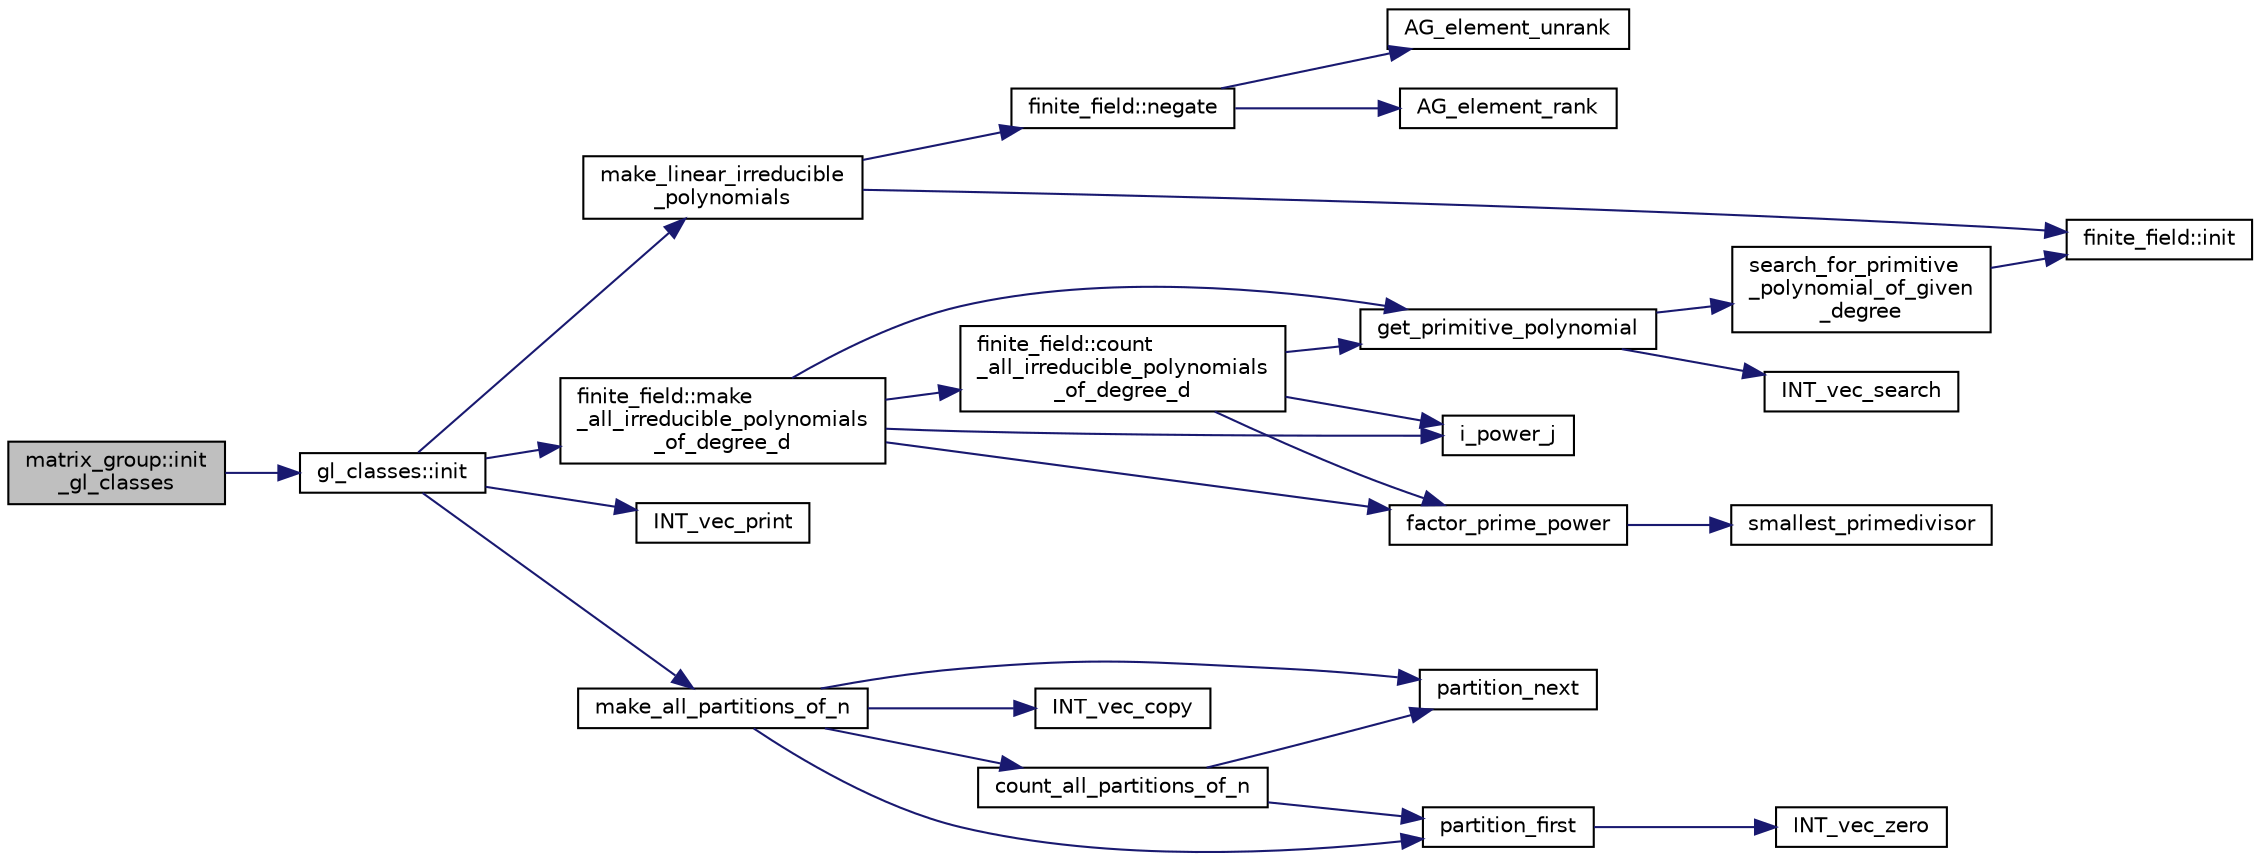 digraph "matrix_group::init_gl_classes"
{
  edge [fontname="Helvetica",fontsize="10",labelfontname="Helvetica",labelfontsize="10"];
  node [fontname="Helvetica",fontsize="10",shape=record];
  rankdir="LR";
  Node2268 [label="matrix_group::init\l_gl_classes",height=0.2,width=0.4,color="black", fillcolor="grey75", style="filled", fontcolor="black"];
  Node2268 -> Node2269 [color="midnightblue",fontsize="10",style="solid",fontname="Helvetica"];
  Node2269 [label="gl_classes::init",height=0.2,width=0.4,color="black", fillcolor="white", style="filled",URL="$d6/dab/classgl__classes.html#a48ec2319989d4fc7b36d736aef4f6452"];
  Node2269 -> Node2270 [color="midnightblue",fontsize="10",style="solid",fontname="Helvetica"];
  Node2270 [label="make_linear_irreducible\l_polynomials",height=0.2,width=0.4,color="black", fillcolor="white", style="filled",URL="$da/da9/galois__global_8_c.html#acf26a87efbf2d1f65cfe00e177cc9fc8"];
  Node2270 -> Node2271 [color="midnightblue",fontsize="10",style="solid",fontname="Helvetica"];
  Node2271 [label="finite_field::init",height=0.2,width=0.4,color="black", fillcolor="white", style="filled",URL="$df/d5a/classfinite__field.html#a13e75e8165b27464935b50368ee8313c"];
  Node2270 -> Node2272 [color="midnightblue",fontsize="10",style="solid",fontname="Helvetica"];
  Node2272 [label="finite_field::negate",height=0.2,width=0.4,color="black", fillcolor="white", style="filled",URL="$df/d5a/classfinite__field.html#aa9d798298f25d4a9262b5bc5f1733e31"];
  Node2272 -> Node2273 [color="midnightblue",fontsize="10",style="solid",fontname="Helvetica"];
  Node2273 [label="AG_element_unrank",height=0.2,width=0.4,color="black", fillcolor="white", style="filled",URL="$d4/d67/geometry_8h.html#a4a33b86c87b2879b97cfa1327abe2885"];
  Node2272 -> Node2274 [color="midnightblue",fontsize="10",style="solid",fontname="Helvetica"];
  Node2274 [label="AG_element_rank",height=0.2,width=0.4,color="black", fillcolor="white", style="filled",URL="$d4/d67/geometry_8h.html#ab2ac908d07dd8038fd996e26bdc75c17"];
  Node2269 -> Node2275 [color="midnightblue",fontsize="10",style="solid",fontname="Helvetica"];
  Node2275 [label="finite_field::make\l_all_irreducible_polynomials\l_of_degree_d",height=0.2,width=0.4,color="black", fillcolor="white", style="filled",URL="$df/d5a/classfinite__field.html#a567a75b3613584db263f4ba6a6418b44"];
  Node2275 -> Node2276 [color="midnightblue",fontsize="10",style="solid",fontname="Helvetica"];
  Node2276 [label="finite_field::count\l_all_irreducible_polynomials\l_of_degree_d",height=0.2,width=0.4,color="black", fillcolor="white", style="filled",URL="$df/d5a/classfinite__field.html#a0d97f37c55f39f80759fa8e2cfe18266"];
  Node2276 -> Node2277 [color="midnightblue",fontsize="10",style="solid",fontname="Helvetica"];
  Node2277 [label="i_power_j",height=0.2,width=0.4,color="black", fillcolor="white", style="filled",URL="$de/dc5/algebra__and__number__theory_8h.html#a39b321523e8957d701618bb5cac542b5"];
  Node2276 -> Node2278 [color="midnightblue",fontsize="10",style="solid",fontname="Helvetica"];
  Node2278 [label="factor_prime_power",height=0.2,width=0.4,color="black", fillcolor="white", style="filled",URL="$de/dc5/algebra__and__number__theory_8h.html#af87166fad1e9b91458c714e90f8cd399"];
  Node2278 -> Node2279 [color="midnightblue",fontsize="10",style="solid",fontname="Helvetica"];
  Node2279 [label="smallest_primedivisor",height=0.2,width=0.4,color="black", fillcolor="white", style="filled",URL="$df/dda/number__theory_8_c.html#a89238384b70e5f0f19ac179ca88d468d"];
  Node2276 -> Node2280 [color="midnightblue",fontsize="10",style="solid",fontname="Helvetica"];
  Node2280 [label="get_primitive_polynomial",height=0.2,width=0.4,color="black", fillcolor="white", style="filled",URL="$de/dc5/algebra__and__number__theory_8h.html#a208ece81c99403683f588d02defd74a7"];
  Node2280 -> Node2281 [color="midnightblue",fontsize="10",style="solid",fontname="Helvetica"];
  Node2281 [label="INT_vec_search",height=0.2,width=0.4,color="black", fillcolor="white", style="filled",URL="$d5/de2/foundations_2data__structures_2data__structures_8h.html#ad103ef2316a1f671bdb68fd9cd9ba945"];
  Node2280 -> Node2282 [color="midnightblue",fontsize="10",style="solid",fontname="Helvetica"];
  Node2282 [label="search_for_primitive\l_polynomial_of_given\l_degree",height=0.2,width=0.4,color="black", fillcolor="white", style="filled",URL="$da/da9/galois__global_8_c.html#a5f70384bd08b74ef6f9e0f8663d0f286"];
  Node2282 -> Node2271 [color="midnightblue",fontsize="10",style="solid",fontname="Helvetica"];
  Node2275 -> Node2277 [color="midnightblue",fontsize="10",style="solid",fontname="Helvetica"];
  Node2275 -> Node2278 [color="midnightblue",fontsize="10",style="solid",fontname="Helvetica"];
  Node2275 -> Node2280 [color="midnightblue",fontsize="10",style="solid",fontname="Helvetica"];
  Node2269 -> Node2283 [color="midnightblue",fontsize="10",style="solid",fontname="Helvetica"];
  Node2283 [label="INT_vec_print",height=0.2,width=0.4,color="black", fillcolor="white", style="filled",URL="$df/dbf/sajeeb_8_c.html#a79a5901af0b47dd0d694109543c027fe"];
  Node2269 -> Node2284 [color="midnightblue",fontsize="10",style="solid",fontname="Helvetica"];
  Node2284 [label="make_all_partitions_of_n",height=0.2,width=0.4,color="black", fillcolor="white", style="filled",URL="$d2/d7c/combinatorics_8_c.html#ac004d49af3c23fab0e76532f131d1663"];
  Node2284 -> Node2285 [color="midnightblue",fontsize="10",style="solid",fontname="Helvetica"];
  Node2285 [label="count_all_partitions_of_n",height=0.2,width=0.4,color="black", fillcolor="white", style="filled",URL="$d2/d7c/combinatorics_8_c.html#aee4eb7adb340f84a6c9853c6e5ce06ec"];
  Node2285 -> Node2286 [color="midnightblue",fontsize="10",style="solid",fontname="Helvetica"];
  Node2286 [label="partition_first",height=0.2,width=0.4,color="black", fillcolor="white", style="filled",URL="$d2/d7c/combinatorics_8_c.html#a37cd07fbcf0bb8edf525895ff5342b4e"];
  Node2286 -> Node2287 [color="midnightblue",fontsize="10",style="solid",fontname="Helvetica"];
  Node2287 [label="INT_vec_zero",height=0.2,width=0.4,color="black", fillcolor="white", style="filled",URL="$df/dbf/sajeeb_8_c.html#aa8c9c7977203577026080f546fe4980f"];
  Node2285 -> Node2288 [color="midnightblue",fontsize="10",style="solid",fontname="Helvetica"];
  Node2288 [label="partition_next",height=0.2,width=0.4,color="black", fillcolor="white", style="filled",URL="$d2/d7c/combinatorics_8_c.html#a17bc818e72947a68560bf8f2e151d7e7"];
  Node2284 -> Node2286 [color="midnightblue",fontsize="10",style="solid",fontname="Helvetica"];
  Node2284 -> Node2289 [color="midnightblue",fontsize="10",style="solid",fontname="Helvetica"];
  Node2289 [label="INT_vec_copy",height=0.2,width=0.4,color="black", fillcolor="white", style="filled",URL="$df/dbf/sajeeb_8_c.html#ac2d875e27e009af6ec04d17254d11075"];
  Node2284 -> Node2288 [color="midnightblue",fontsize="10",style="solid",fontname="Helvetica"];
}
